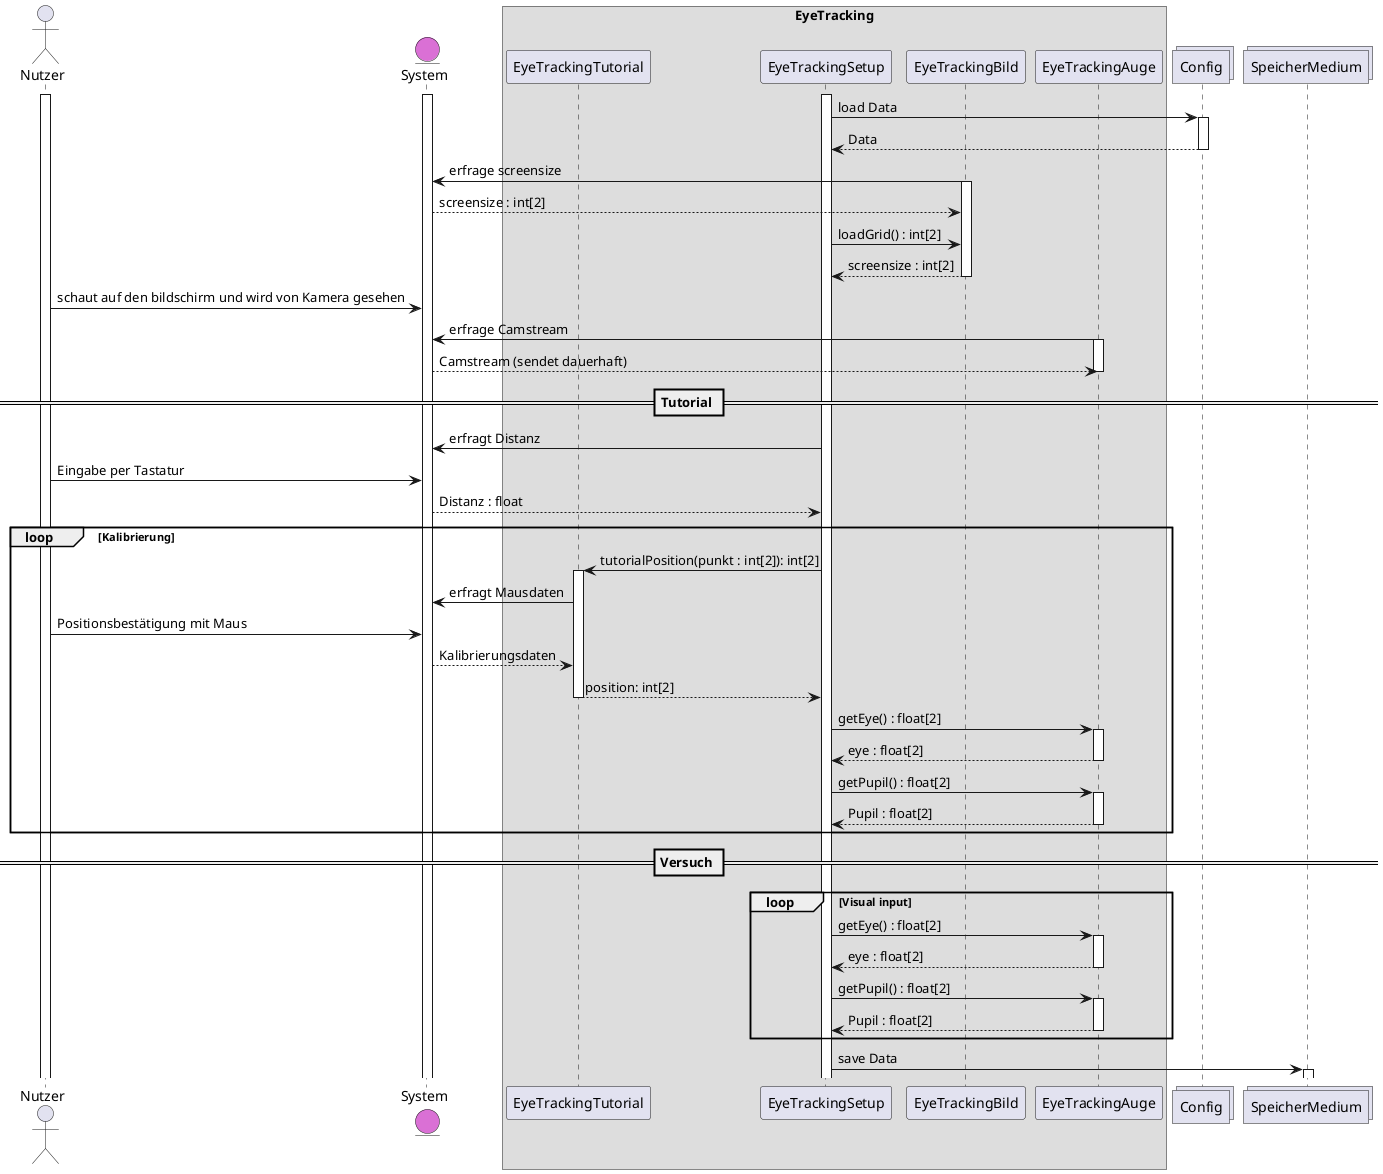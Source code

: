 @startuml {modul}
actor       Nutzer          as n
entity      System          as s    #DA70D5

box EyeTracking
participant EyeTrackingTutorial    as et
participant EyeTrackingSetup       as es
participant EyeTrackingBild        as eb
participant EyeTrackingAuge        as ea
end box

collections Config          as c
collections SpeicherMedium  as sm

activate n
activate s

activate es
es -> c : load Data
activate c
c --> es : Data
deactivate c
eb -> s : erfrage screensize
activate eb
s --> eb : screensize : int[2]
es -> eb : loadGrid() : int[2]
eb --> es : screensize : int[2]
deactivate eb
n -> s : schaut auf den bildschirm und wird von Kamera gesehen 
ea -> s : erfrage Camstream
activate ea
s --> ea : Camstream (sendet dauerhaft)
deactivate ea

== Tutorial ==
es -> s : erfragt Distanz
n -> s : Eingabe per Tastatur
s --> es : Distanz : float
loop Kalibrierung
  es -> et : tutorialPosition(punkt : int[2]): int[2]
  activate et
  et -> s : erfragt Mausdaten
  n -> s : Positionsbestätigung mit Maus
  s --> et : Kalibrierungsdaten
  et --> es : position: int[2]
  deactivate et
  es -> ea : getEye() : float[2]
  activate ea
  ea --> es : eye : float[2]
  deactivate ea
  es -> ea : getPupil() : float[2]
  activate ea
  ea --> es : Pupil : float[2]
  deactivate ea
end

== Versuch ==
loop Visual input
  es -> ea : getEye() : float[2]
  activate ea
  ea --> es : eye : float[2]
  deactivate ea
  es -> ea : getPupil() : float[2]
  activate ea
  ea --> es : Pupil : float[2]
  deactivate ea
end
es -> sm: save Data
activate sm

@enduml
